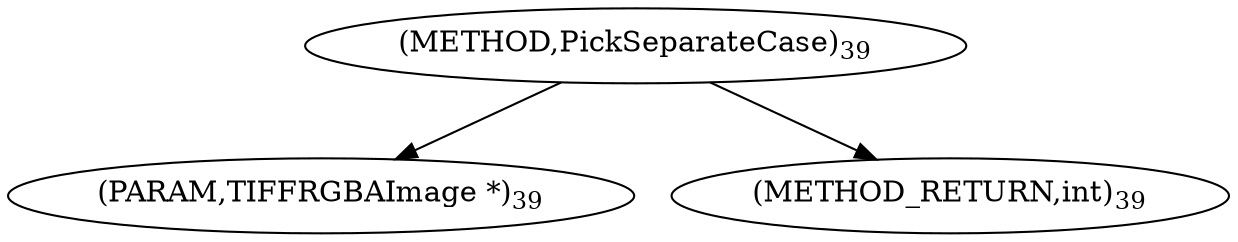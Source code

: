 digraph "PickSeparateCase" {  
"45568" [label = <(METHOD,PickSeparateCase)<SUB>39</SUB>> ]
"45569" [label = <(PARAM,TIFFRGBAImage *)<SUB>39</SUB>> ]
"45570" [label = <(METHOD_RETURN,int)<SUB>39</SUB>> ]
  "45568" -> "45569" 
  "45568" -> "45570" 
}
